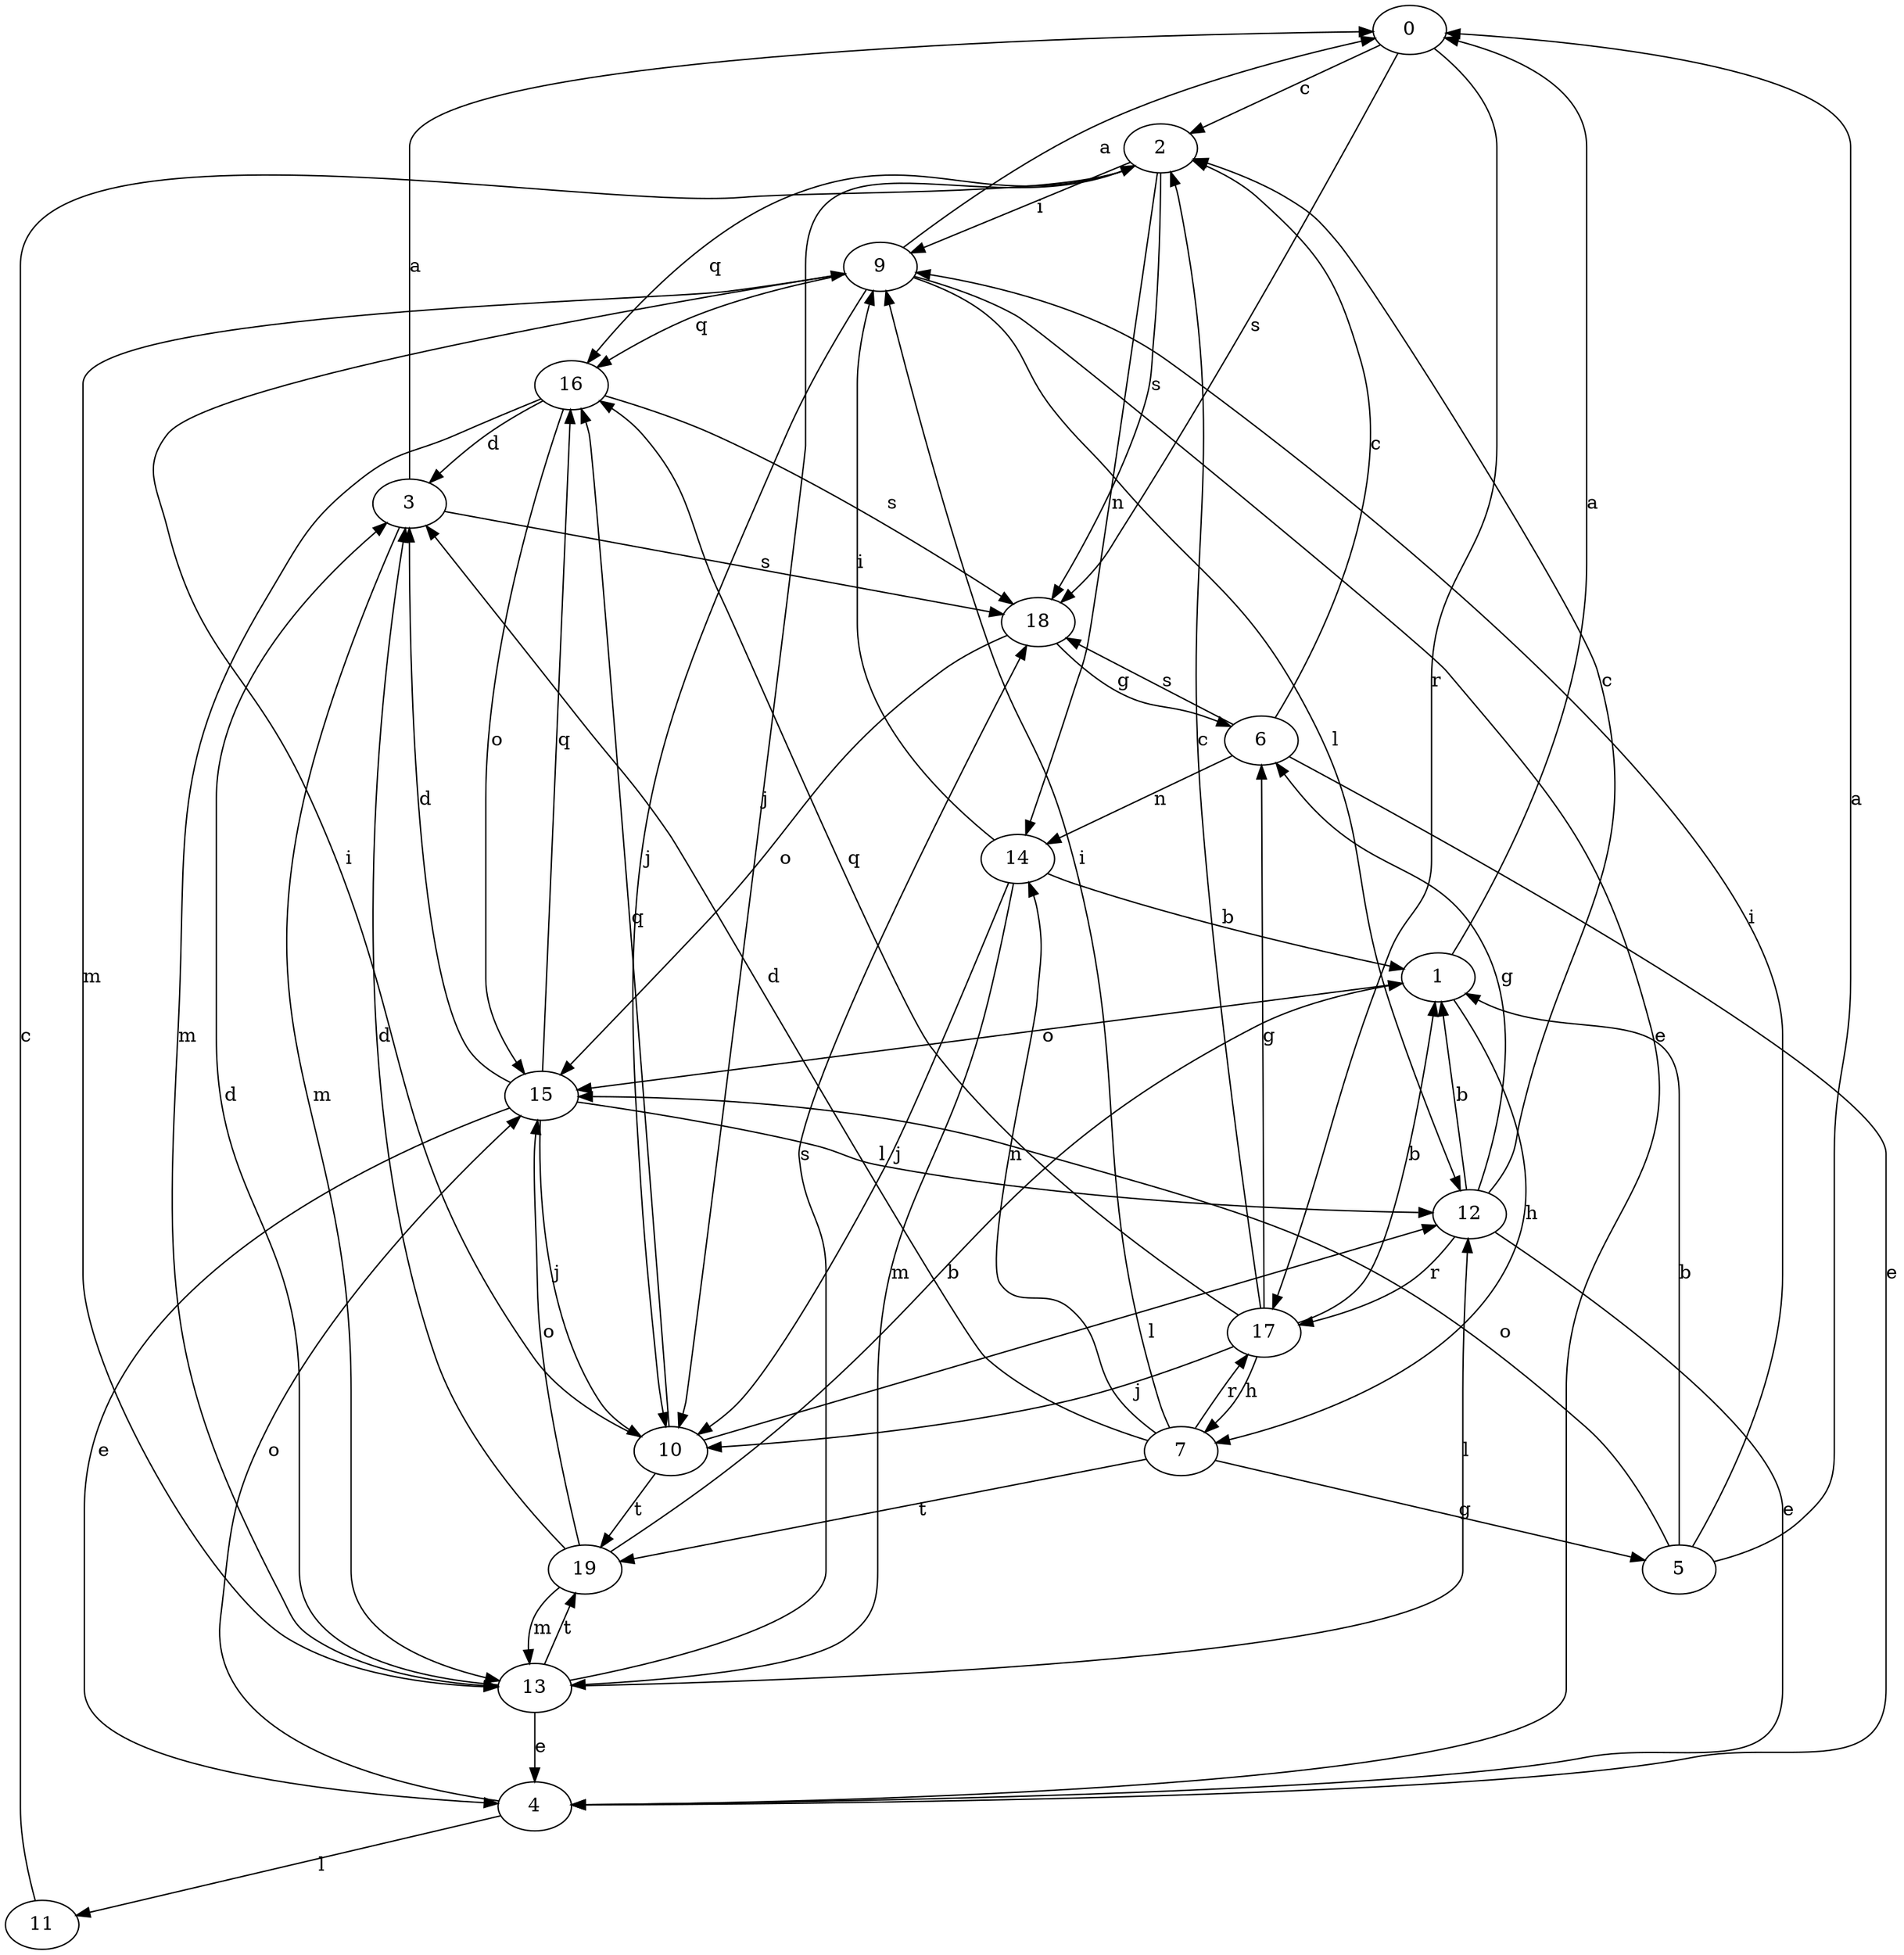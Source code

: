 strict digraph  {
0;
1;
2;
3;
4;
5;
6;
7;
9;
10;
11;
12;
13;
14;
15;
16;
17;
18;
19;
0 -> 2  [label=c];
0 -> 17  [label=r];
0 -> 18  [label=s];
1 -> 0  [label=a];
1 -> 7  [label=h];
1 -> 15  [label=o];
2 -> 9  [label=i];
2 -> 10  [label=j];
2 -> 14  [label=n];
2 -> 16  [label=q];
2 -> 18  [label=s];
3 -> 0  [label=a];
3 -> 13  [label=m];
3 -> 18  [label=s];
4 -> 11  [label=l];
4 -> 15  [label=o];
5 -> 0  [label=a];
5 -> 1  [label=b];
5 -> 9  [label=i];
5 -> 15  [label=o];
6 -> 2  [label=c];
6 -> 4  [label=e];
6 -> 14  [label=n];
6 -> 18  [label=s];
7 -> 3  [label=d];
7 -> 5  [label=g];
7 -> 9  [label=i];
7 -> 14  [label=n];
7 -> 17  [label=r];
7 -> 19  [label=t];
9 -> 0  [label=a];
9 -> 4  [label=e];
9 -> 10  [label=j];
9 -> 12  [label=l];
9 -> 13  [label=m];
9 -> 16  [label=q];
10 -> 9  [label=i];
10 -> 12  [label=l];
10 -> 16  [label=q];
10 -> 19  [label=t];
11 -> 2  [label=c];
12 -> 1  [label=b];
12 -> 2  [label=c];
12 -> 4  [label=e];
12 -> 6  [label=g];
12 -> 17  [label=r];
13 -> 3  [label=d];
13 -> 4  [label=e];
13 -> 12  [label=l];
13 -> 18  [label=s];
13 -> 19  [label=t];
14 -> 1  [label=b];
14 -> 9  [label=i];
14 -> 10  [label=j];
14 -> 13  [label=m];
15 -> 3  [label=d];
15 -> 4  [label=e];
15 -> 10  [label=j];
15 -> 12  [label=l];
15 -> 16  [label=q];
16 -> 3  [label=d];
16 -> 13  [label=m];
16 -> 15  [label=o];
16 -> 18  [label=s];
17 -> 1  [label=b];
17 -> 2  [label=c];
17 -> 6  [label=g];
17 -> 7  [label=h];
17 -> 10  [label=j];
17 -> 16  [label=q];
18 -> 6  [label=g];
18 -> 15  [label=o];
19 -> 1  [label=b];
19 -> 3  [label=d];
19 -> 13  [label=m];
19 -> 15  [label=o];
}
